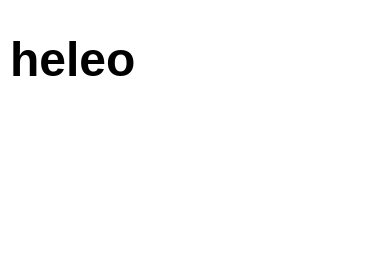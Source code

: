 <mxfile version="23.1.7" type="github">
  <diagram name="Page-1" id="_s-z6qJASMzkGYbw6C3e">
    <mxGraphModel dx="1502" dy="625" grid="1" gridSize="10" guides="1" tooltips="1" connect="1" arrows="1" fold="1" page="1" pageScale="1" pageWidth="850" pageHeight="1100" math="0" shadow="0">
      <root>
        <mxCell id="0" />
        <mxCell id="1" parent="0" />
        <mxCell id="6zi0MHZfgveR-TNnUP4n-1" value="&lt;h1&gt;heleo&lt;/h1&gt;" style="text;html=1;spacing=5;spacingTop=-20;whiteSpace=wrap;overflow=hidden;rounded=0;" vertex="1" parent="1">
          <mxGeometry x="440" y="240" width="190" height="120" as="geometry" />
        </mxCell>
      </root>
    </mxGraphModel>
  </diagram>
</mxfile>
